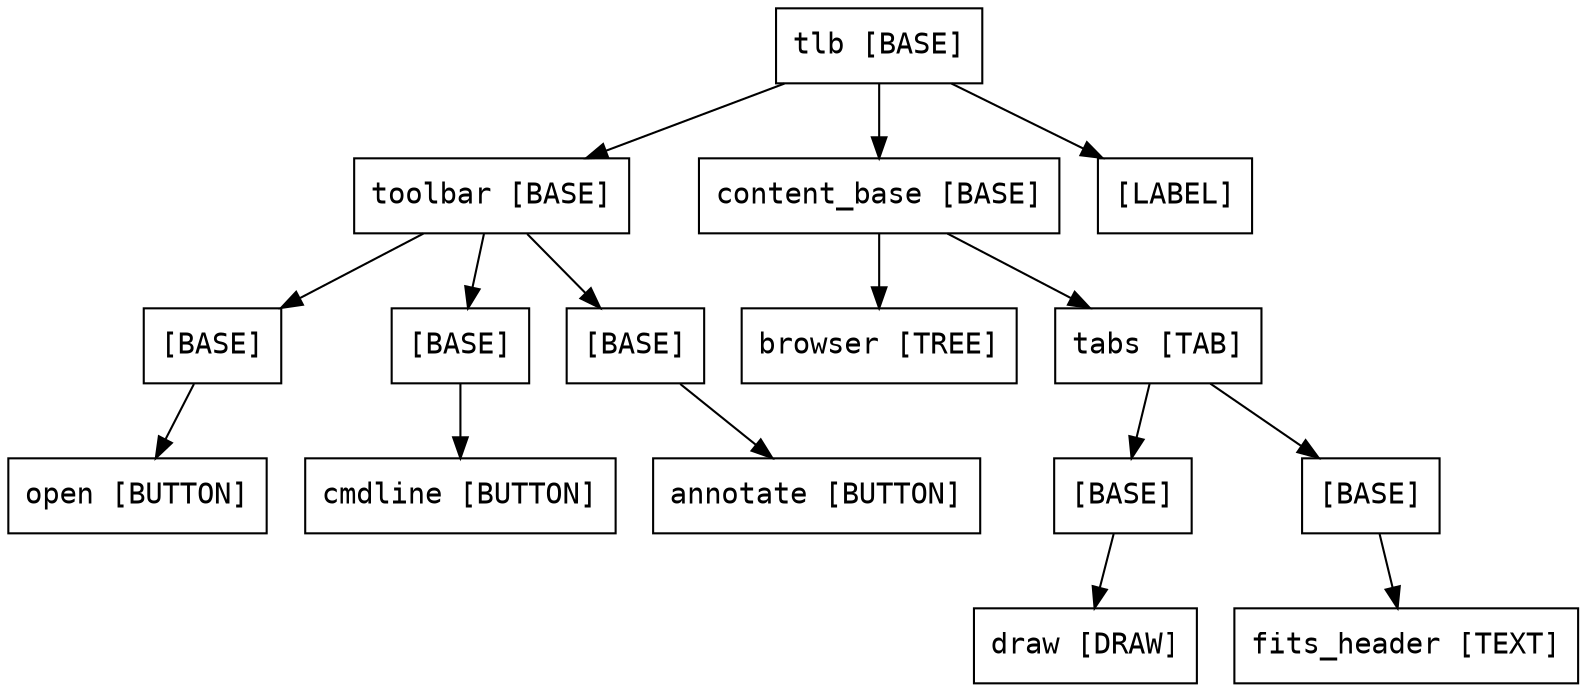 digraph hierarchy_of_widget {
node [fontname=Courier]
1[shape=box, label="tlb [BASE]"]
1 -> 2
2[shape=box, label="toolbar [BASE]"]
2 -> 3
3[shape=box, label="[BASE]"]
3 -> 4
4[shape=box, label="open [BUTTON]"]
2 -> 5
5[shape=box, label="[BASE]"]
5 -> 6
6[shape=box, label="cmdline [BUTTON]"]
2 -> 7
7[shape=box, label="[BASE]"]
7 -> 8
8[shape=box, label="annotate [BUTTON]"]
1 -> 9
9[shape=box, label="content_base [BASE]"]
9 -> 10
10[shape=box, label="browser [TREE]"]
9 -> 11
11[shape=box, label="tabs [TAB]"]
11 -> 12
12[shape=box, label="[BASE]"]
12 -> 13
13[shape=box, label="draw [DRAW]"]
11 -> 14
14[shape=box, label="[BASE]"]
14 -> 15
15[shape=box, label="fits_header [TEXT]"]
1 -> 16
16[shape=box, label="[LABEL]"]
}
